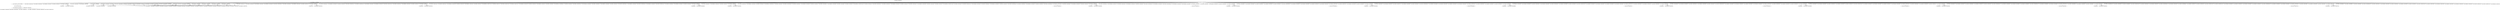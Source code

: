 digraph G {
132180401786016 [label="<class 'ir.DefinitionList'> 132180401786016" ];
132180402210656 [shape=box,label="<class 'ir.LoadImmStat'> 132180402210656" ];
132180402210320 [shape=box,label="<class 'ir.StoreStat'> 132180402210320: t0" ];
132180402210560 [shape=box,label="<class 'ir.LoadStat'> 132180402210560: x" ];
132180402210992 [shape=box,label="<class 'ir.LoadStat'> 132180402210992: x" ];
132180402211136 [shape=box,label="<class 'ir.BinStat'> 132180402211136" ];
132180402211424 [shape=box,label="<class 'ir.StoreStat'> 132180402211424: t3" ];
132180401786160 [shape=box,label="<class 'ir.StatList'> 132180401786160" ];
132180401786160 -> 132180402210656 [pos=0];
132180401786160 -> 132180402210320 [pos=1];
132180401786160 -> 132180402210560 [pos=2];
132180401786160 -> 132180402210992 [pos=3];
132180401786160 -> 132180402211136 [pos=4];
132180401786160 -> 132180402211424 [pos=5];
132180401786400 [shape=box,label="<class 'ir.Block'> 132180401786400" ];
132180401786400 -> 132180401786160;
132180401786400 -> 132180401786016;
132180401784048 [label="<class 'ir.FunctionDef'> 132180401784048: square" ];
132180401784048 -> 132180401786400;
132180402449280 [label="<class 'ir.DefinitionList'> 132180402449280" ];
132180402449280 -> 132180401784048 [pos=0];
132180402210512 [shape=box,label="<class 'ir.LoadImmStat'> 132180402210512" ];
132180402211616 [shape=box,label="<class 'ir.UnaryStat'> 132180402211616" ];
132180402212720 [shape=box,label="<class 'ir.StoreStat'> 132180402212720: t5" ];
132180402212576 [shape=box,label="<class 'ir.ReadCommand'> 132180402212576" ];
132180402212336 [shape=box,label="<class 'ir.StoreStat'> 132180402212336: t6" ];
132180402192688 [shape=box,label="<class 'ir.LoadStat'> 132180402192688: x" ];
132180402193072 [shape=box,label="<class 'ir.LoadImmStat'> 132180402193072" ];
132180402193216 [shape=box,label="<class 'ir.BinStat'> 132180402193216" ];
132180402194896 [shape=box,label="<class 'ir.BranchStat'> 132180402194896" ];
132180402194896 -> 132180402194656 [label=label2];
132180402194896 -> 132180402193312;
132180402193600 [shape=box,label="<class 'ir.LoadStat'> 132180402193600: x" ];
132180402193888 [shape=box,label="<class 'ir.PrintCommand'> 132180402193888" ];
132180402194944 [shape=box,label="<class 'ir.BranchStat'> 132180402194944" ];
132180402194944 -> 132180402194128 [label=label1];
132180402194944 -> 132180415169568;
132180402194656 [shape=box,label="<class 'ir.EmptyStat'> 132180402194656" ];
132180402212192 [shape=box,label="<class 'ir.LoadStat'> 132180402212192: x" ];
132180402192496 [shape=box,label="<class 'ir.UnaryStat'> 132180402192496" ];
132180402192832 [shape=box,label="<class 'ir.PrintCommand'> 132180402192832" ];
132180402194128 [shape=box,label="<class 'ir.EmptyStat'> 132180402194128" ];
132180402194608 [shape=box,label="<class 'ir.LoadImmStat'> 132180402194608" ];
132180402196384 [shape=box,label="<class 'ir.StoreStat'> 132180402196384: t15" ];
132180401796000 [shape=box,label="<class 'ir.EmptyStat'> 132180401796000" ];
132180402196288 [shape=box,label="<class 'ir.LoadStat'> 132180402196288: x" ];
132180402176880 [shape=box,label="<class 'ir.LoadImmStat'> 132180402176880" ];
132180402177408 [shape=box,label="<class 'ir.BinStat'> 132180402177408" ];
132180402178656 [shape=box,label="<class 'ir.BranchStat'> 132180402178656" ];
132180402178656 -> 132180402178512 [label=label4];
132180402178656 -> 132180402177504;
132180402196192 [shape=box,label="<class 'ir.BranchStat'> 132180402196192" ];
132180402196192 -> 132180415169568 [label=square];
132180402196192 -> 132180415169568;
132180402196240 [shape=box,label="<class 'ir.LoadStat'> 132180402196240: x" ];
132180402195904 [shape=box,label="<class 'ir.LoadImmStat'> 132180402195904" ];
132180402195760 [shape=box,label="<class 'ir.BinStat'> 132180402195760" ];
132180402195472 [shape=box,label="<class 'ir.StoreStat'> 132180402195472: t18" ];
132180402195376 [shape=box,label="<class 'ir.LoadStat'> 132180402195376: squ" ];
132180402194992 [shape=box,label="<class 'ir.PrintCommand'> 132180402194992" ];
132180402178608 [shape=box,label="<class 'ir.BranchStat'> 132180402178608" ];
132180402178608 -> 132180401796000 [label=label3];
132180402178608 -> 132180415169568;
132180402178512 [shape=box,label="<class 'ir.EmptyStat'> 132180402178512" ];
132180402179952 [shape=box,label="<class 'ir.LoadImmStat'> 132180402179952" ];
132180402179760 [shape=box,label="<class 'ir.StoreStat'> 132180402179760: t24" ];
132180402180000 [shape=box,label="<class 'ir.EmptyStat'> 132180402180000" ];
132180401970624 [shape=box,label="<class 'ir.LoadStat'> 132180401970624: x" ];
132180401970384 [shape=box,label="<class 'ir.LoadImmStat'> 132180401970384" ];
132180401970720 [shape=box,label="<class 'ir.BinStat'> 132180401970720" ];
132180401971152 [shape=box,label="<class 'ir.BranchStat'> 132180401971152" ];
132180401971152 -> 132180401971056 [label=label6];
132180401971152 -> 132180401970816;
132180402179616 [shape=box,label="<class 'ir.LoadStat'> 132180402179616: x" ];
132180402179424 [shape=box,label="<class 'ir.LoadStat'> 132180402179424: x" ];
132180402179088 [shape=box,label="<class 'ir.LoadImmStat'> 132180402179088" ];
132180402178944 [shape=box,label="<class 'ir.BinStat'> 132180402178944" ];
132180402178320 [shape=box,label="<class 'ir.LoadImmStat'> 132180402178320" ];
132180402178176 [shape=box,label="<class 'ir.BinStat'> 132180402178176" ];
132180402177792 [shape=box,label="<class 'ir.LoadPtrToSym'> 132180402177792: arr" ];
132180402177312 [shape=box,label="<class 'ir.BinStat'> 132180402177312" ];
132180402177264 [shape=box,label="<class 'ir.StoreStat'> 132180402177264: t25" ];
132180402177024 [shape=box,label="<class 'ir.LoadStat'> 132180402177024: x" ];
132180402176496 [shape=box,label="<class 'ir.LoadImmStat'> 132180402176496" ];
132180401967264 [shape=box,label="<class 'ir.BinStat'> 132180401967264" ];
132180401967744 [shape=box,label="<class 'ir.LoadImmStat'> 132180401967744" ];
132180401968752 [shape=box,label="<class 'ir.BinStat'> 132180401968752" ];
132180401968800 [shape=box,label="<class 'ir.LoadPtrToSym'> 132180401968800: arr" ];
132180401969136 [shape=box,label="<class 'ir.BinStat'> 132180401969136" ];
132180401969184 [shape=box,label="<class 'ir.LoadStat'> 132180401969184: t44" ];
132180401969664 [shape=box,label="<class 'ir.PrintCommand'> 132180401969664" ];
132180401969376 [shape=box,label="<class 'ir.LoadStat'> 132180401969376: x" ];
132180401969904 [shape=box,label="<class 'ir.LoadImmStat'> 132180401969904" ];
132180401970192 [shape=box,label="<class 'ir.BinStat'> 132180401970192" ];
132180401970336 [shape=box,label="<class 'ir.StoreStat'> 132180401970336: t47" ];
132180401590336 [shape=box,label="<class 'ir.BranchStat'> 132180401590336" ];
132180401590336 -> 132180402180000 [label=label5];
132180401590336 -> 132180415169568;
132180401971056 [shape=box,label="<class 'ir.EmptyStat'> 132180401971056" ];
132180401590576 [shape=box,label="<class 'ir.LoadImmStat'> 132180401590576" ];
132180401590768 [shape=box,label="<class 'ir.StoreStat'> 132180401590768: t51" ];
132180401590912 [shape=box,label="<class 'ir.LoadImmStat'> 132180401590912" ];
132180401591104 [shape=box,label="<class 'ir.StoreStat'> 132180401591104: t52" ];
132180401590528 [shape=box,label="<class 'ir.EmptyStat'> 132180401590528" ];
132180401638032 [shape=box,label="<class 'ir.LoadStat'> 132180401638032: x" ];
132180401638224 [shape=box,label="<class 'ir.LoadImmStat'> 132180401638224" ];
132180401638368 [shape=box,label="<class 'ir.BinStat'> 132180401638368" ];
132180401638848 [shape=box,label="<class 'ir.BranchStat'> 132180401638848" ];
132180401638848 -> 132180401638704 [label=label10];
132180401638848 -> 132180401638464;
132180401639040 [shape=box,label="<class 'ir.EmptyStat'> 132180401639040" ];
132180401636976 [shape=box,label="<class 'ir.LoadStat'> 132180401636976: y" ];
132180401637168 [shape=box,label="<class 'ir.LoadImmStat'> 132180401637168" ];
132180401637312 [shape=box,label="<class 'ir.BinStat'> 132180401637312" ];
132180401637792 [shape=box,label="<class 'ir.BranchStat'> 132180401637792" ];
132180401637792 -> 132180401637648 [label=label8];
132180401637792 -> 132180401637408;
132180401591248 [shape=box,label="<class 'ir.LoadStat'> 132180401591248: x" ];
132180401591632 [shape=box,label="<class 'ir.LoadImmStat'> 132180401591632" ];
132180401591392 [shape=box,label="<class 'ir.BinStat'> 132180401591392" ];
132180401592448 [shape=box,label="<class 'ir.LoadPtrToSym'> 132180401592448: arr" ];
132180401592640 [shape=box,label="<class 'ir.BinStat'> 132180401592640" ];
132180401592688 [shape=box,label="<class 'ir.LoadStat'> 132180401592688: t59" ];
132180401592832 [shape=box,label="<class 'ir.LoadStat'> 132180401592832: x" ];
132180401593168 [shape=box,label="<class 'ir.LoadImmStat'> 132180401593168" ];
132180401593312 [shape=box,label="<class 'ir.BinStat'> 132180401593312" ];
132180401593600 [shape=box,label="<class 'ir.LoadStat'> 132180401593600: y" ];
132180401593840 [shape=box,label="<class 'ir.LoadImmStat'> 132180401593840" ];
132180401593984 [shape=box,label="<class 'ir.BinStat'> 132180401593984" ];
132180401594224 [shape=box,label="<class 'ir.BinStat'> 132180401594224" ];
132180401615152 [shape=box,label="<class 'ir.LoadPtrToSym'> 132180401615152: multid" ];
132180401615344 [shape=box,label="<class 'ir.BinStat'> 132180401615344" ];
132180401615392 [shape=box,label="<class 'ir.StoreStat'> 132180401615392: t57" ];
132180401615632 [shape=box,label="<class 'ir.LoadStat'> 132180401615632: x" ];
132180401616016 [shape=box,label="<class 'ir.LoadImmStat'> 132180401616016" ];
132180401616160 [shape=box,label="<class 'ir.BinStat'> 132180401616160" ];
132180401616448 [shape=box,label="<class 'ir.LoadStat'> 132180401616448: y" ];
132180401616688 [shape=box,label="<class 'ir.LoadImmStat'> 132180401616688" ];
132180401616832 [shape=box,label="<class 'ir.BinStat'> 132180401616832" ];
132180401615728 [shape=box,label="<class 'ir.BinStat'> 132180401615728" ];
132180401618176 [shape=box,label="<class 'ir.LoadPtrToSym'> 132180401618176: multid" ];
132180401618464 [shape=box,label="<class 'ir.BinStat'> 132180401618464" ];
132180401618512 [shape=box,label="<class 'ir.LoadStat'> 132180401618512: t82" ];
132180401618656 [shape=box,label="<class 'ir.PrintCommand'> 132180401618656" ];
132180401635392 [shape=box,label="<class 'ir.LoadStat'> 132180401635392: x" ];
132180401635584 [shape=box,label="<class 'ir.LoadImmStat'> 132180401635584" ];
132180401635728 [shape=box,label="<class 'ir.BinStat'> 132180401635728" ];
132180401636016 [shape=box,label="<class 'ir.StoreStat'> 132180401636016: t85" ];
132180401636160 [shape=box,label="<class 'ir.LoadStat'> 132180401636160: y" ];
132180401636400 [shape=box,label="<class 'ir.LoadImmStat'> 132180401636400" ];
132180401636544 [shape=box,label="<class 'ir.BinStat'> 132180401636544" ];
132180401636832 [shape=box,label="<class 'ir.StoreStat'> 132180401636832: t88" ];
132180401637744 [shape=box,label="<class 'ir.BranchStat'> 132180401637744" ];
132180401637744 -> 132180401639040 [label=label7];
132180401637744 -> 132180415169568;
132180401637648 [shape=box,label="<class 'ir.EmptyStat'> 132180401637648" ];
132180401638800 [shape=box,label="<class 'ir.BranchStat'> 132180401638800" ];
132180401638800 -> 132180401590528 [label=label9];
132180401638800 -> 132180415169568;
132180401638704 [shape=box,label="<class 'ir.EmptyStat'> 132180401638704" ];
132180401943216 [label="<class 'ir.Const'> 132180401943216" ];
132180401943936 [shape=box,label="<class 'ir.AssignStat'> 132180401943936: a" ];
132180401943936 -> 132180401943216;
132180401615536 [shape=box,label="<class 'ir.EmptyStat'> 132180401615536" ];
132180401648688 [shape=box,label="<class 'ir.LoadStat'> 132180401648688: a" ];
132180401648976 [shape=box,label="<class 'ir.LoadImmStat'> 132180401648976" ];
132180401649120 [shape=box,label="<class 'ir.BinStat'> 132180401649120" ];
132180401649648 [shape=box,label="<class 'ir.BranchStat'> 132180401649648" ];
132180401649648 -> 132180401649504 [label=label13];
132180401649648 -> 132180401649216;
132180401639184 [shape=box,label="<class 'ir.LoadStat'> 132180401639184: a" ];
132180401647728 [shape=box,label="<class 'ir.PrintCommand'> 132180401647728" ];
132180401647968 [shape=box,label="<class 'ir.LoadStat'> 132180401647968: a" ];
132180401648160 [shape=box,label="<class 'ir.LoadImmStat'> 132180401648160" ];
132180401648304 [shape=box,label="<class 'ir.BinStat'> 132180401648304" ];
132180401648592 [shape=box,label="<class 'ir.StoreStat'> 132180401648592: t99" ];
132180401649744 [shape=box,label="<class 'ir.BranchStat'> 132180401649744" ];
132180401649744 -> 132180401615536 [label=label11];
132180401649744 -> 132180415169568;
132180401649504 [shape=box,label="<class 'ir.EmptyStat'> 132180401649504" ];
132180401649600 [shape=box,label="<class 'ir.LoadImmStat'> 132180401649600" ];
132180401649888 [shape=box,label="<class 'ir.StoreStat'> 132180401649888: t103" ];
132180401650080 [shape=box,label="<class 'ir.LoadImmStat'> 132180401650080" ];
132180401650464 [shape=box,label="<class 'ir.PrintCommand'> 132180401650464" ];
132180401944704 [label="<class 'ir.Const'> 132180401944704" ];
132180401945184 [shape=box,label="<class 'ir.AssignStat'> 132180401945184: i" ];
132180401945184 -> 132180401944704;
132180401796048 [shape=box,label="<class 'ir.EmptyStat'> 132180401796048" ];
132180401455504 [shape=box,label="<class 'ir.LoadStat'> 132180401455504: i" ];
132180401455792 [shape=box,label="<class 'ir.LoadImmStat'> 132180401455792" ];
132180401455936 [shape=box,label="<class 'ir.BinStat'> 132180401455936" ];
132180401456464 [shape=box,label="<class 'ir.BranchStat'> 132180401456464" ];
132180401456464 -> 132180401456320 [label=label16];
132180401456464 -> 132180401456032;
132180401650800 [shape=box,label="<class 'ir.LoadStat'> 132180401650800: i" ];
132180401651088 [shape=box,label="<class 'ir.PrintCommand'> 132180401651088" ];
132180401650656 [shape=box,label="<class 'ir.LoadStat'> 132180401650656: i" ];
132180401651520 [shape=box,label="<class 'ir.LoadImmStat'> 132180401651520" ];
132180401455216 [shape=box,label="<class 'ir.BinStat'> 132180401455216" ];
132180401455408 [shape=box,label="<class 'ir.StoreStat'> 132180401455408: t110" ];
132180401456560 [shape=box,label="<class 'ir.BranchStat'> 132180401456560" ];
132180401456560 -> 132180401796048 [label=label14];
132180401456560 -> 132180415169568;
132180401456320 [shape=box,label="<class 'ir.EmptyStat'> 132180401456320" ];
132180401456224 [shape=box,label="<class 'ir.LoadImmStat'> 132180401456224" ];
132180401456944 [shape=box,label="<class 'ir.PrintCommand'> 132180401456944" ];
132180401457136 [shape=box,label="<class 'ir.LoadImmStat'> 132180401457136" ];
132180401457520 [shape=box,label="<class 'ir.PrintCommand'> 132180401457520" ];
132180401946240 [label="<class 'ir.Const'> 132180401946240" ];
132180401914496 [shape=box,label="<class 'ir.AssignStat'> 132180401914496: j" ];
132180401914496 -> 132180401946240;
132180401795712 [shape=box,label="<class 'ir.EmptyStat'> 132180401795712" ];
132180401479744 [shape=box,label="<class 'ir.LoadStat'> 132180401479744: j" ];
132180401479936 [shape=box,label="<class 'ir.LoadImmStat'> 132180401479936" ];
132180401480080 [shape=box,label="<class 'ir.BinStat'> 132180401480080" ];
132180401480608 [shape=box,label="<class 'ir.BranchStat'> 132180401480608" ];
132180401480608 -> 132180401480464 [label=label19];
132180401480608 -> 132180401480176;
132180401457856 [shape=box,label="<class 'ir.LoadStat'> 132180401457856: j" ];
132180401458144 [shape=box,label="<class 'ir.PrintCommand'> 132180401458144" ];
132180401457712 [shape=box,label="<class 'ir.LoadStat'> 132180401457712: j" ];
132180401458576 [shape=box,label="<class 'ir.LoadImmStat'> 132180401458576" ];
132180401458720 [shape=box,label="<class 'ir.BinStat'> 132180401458720" ];
132180401459008 [shape=box,label="<class 'ir.StoreStat'> 132180401459008: t122" ];
132180401480704 [shape=box,label="<class 'ir.BranchStat'> 132180401480704" ];
132180401480704 -> 132180401795712 [label=label17];
132180401480704 -> 132180415169568;
132180401480464 [shape=box,label="<class 'ir.EmptyStat'> 132180401480464" ];
132180401480368 [shape=box,label="<class 'ir.LoadImmStat'> 132180401480368" ];
132180401481088 [shape=box,label="<class 'ir.PrintCommand'> 132180401481088" ];
132180401481280 [shape=box,label="<class 'ir.LoadImmStat'> 132180401481280" ];
132180401481664 [shape=box,label="<class 'ir.PrintCommand'> 132180401481664" ];
132180401915552 [label="<class 'ir.Const'> 132180401915552" ];
132180401916224 [shape=box,label="<class 'ir.AssignStat'> 132180401916224: k" ];
132180401916224 -> 132180401915552;
132180401796480 [shape=box,label="<class 'ir.EmptyStat'> 132180401796480" ];
132180401487984 [shape=box,label="<class 'ir.LoadStat'> 132180401487984: k" ];
132180401488272 [shape=box,label="<class 'ir.LoadImmStat'> 132180401488272" ];
132180401488416 [shape=box,label="<class 'ir.BinStat'> 132180401488416" ];
132180401488944 [shape=box,label="<class 'ir.BranchStat'> 132180401488944" ];
132180401488944 -> 132180401488800 [label=label22];
132180401488944 -> 132180401488512;
132180401482000 [shape=box,label="<class 'ir.LoadImmStat'> 132180401482000" ];
132180401482288 [shape=box,label="<class 'ir.PrintCommand'> 132180401482288" ];
132180401482480 [shape=box,label="<class 'ir.LoadStat'> 132180401482480: k" ];
132180401482864 [shape=box,label="<class 'ir.PrintCommand'> 132180401482864" ];
132180401481856 [shape=box,label="<class 'ir.LoadStat'> 132180401481856: k" ];
132180401483296 [shape=box,label="<class 'ir.LoadImmStat'> 132180401483296" ];
132180401483440 [shape=box,label="<class 'ir.BinStat'> 132180401483440" ];
132180401483728 [shape=box,label="<class 'ir.StoreStat'> 132180401483728: t136" ];
132180401489040 [shape=box,label="<class 'ir.BranchStat'> 132180401489040" ];
132180401489040 -> 132180401796480 [label=label20];
132180401489040 -> 132180415169568;
132180401488800 [shape=box,label="<class 'ir.EmptyStat'> 132180401488800" ];
132180401488704 [shape=box,label="<class 'ir.LoadImmStat'> 132180401488704" ];
132180401489424 [shape=box,label="<class 'ir.PrintCommand'> 132180401489424" ];
132180401489616 [shape=box,label="<class 'ir.LoadImmStat'> 132180401489616" ];
132180401490000 [shape=box,label="<class 'ir.PrintCommand'> 132180401490000" ];
132180401917328 [label="<class 'ir.Const'> 132180401917328" ];
132180401917376 [shape=box,label="<class 'ir.AssignStat'> 132180401917376: m" ];
132180401917376 -> 132180401917328;
132180401795616 [shape=box,label="<class 'ir.EmptyStat'> 132180401795616" ];
132180401491584 [shape=box,label="<class 'ir.LoadStat'> 132180401491584: m" ];
132180401491872 [shape=box,label="<class 'ir.LoadImmStat'> 132180401491872" ];
132180401504368 [shape=box,label="<class 'ir.BinStat'> 132180401504368" ];
132180401504896 [shape=box,label="<class 'ir.BranchStat'> 132180401504896" ];
132180401504896 -> 132180401504752 [label=label25];
132180401504896 -> 132180401504464;
132180401490336 [shape=box,label="<class 'ir.LoadStat'> 132180401490336: m" ];
132180401490624 [shape=box,label="<class 'ir.PrintCommand'> 132180401490624" ];
132180401490192 [shape=box,label="<class 'ir.LoadStat'> 132180401490192: m" ];
132180401491056 [shape=box,label="<class 'ir.LoadImmStat'> 132180401491056" ];
132180401491200 [shape=box,label="<class 'ir.BinStat'> 132180401491200" ];
132180401491488 [shape=box,label="<class 'ir.StoreStat'> 132180401491488: t148" ];
132180401504992 [shape=box,label="<class 'ir.BranchStat'> 132180401504992" ];
132180401504992 -> 132180401795616 [label=label23];
132180401504992 -> 132180415169568;
132180401504752 [shape=box,label="<class 'ir.EmptyStat'> 132180401504752" ];
132180401504656 [shape=box,label="<class 'ir.LoadImmStat'> 132180401504656" ];
132180401505376 [shape=box,label="<class 'ir.PrintCommand'> 132180401505376" ];
132180401505568 [shape=box,label="<class 'ir.LoadImmStat'> 132180401505568" ];
132180401505952 [shape=box,label="<class 'ir.PrintCommand'> 132180401505952" ];
132180401812144 [label="<class 'ir.Const'> 132180401812144" ];
132180401813056 [shape=box,label="<class 'ir.AssignStat'> 132180401813056: n" ];
132180401813056 -> 132180401812144;
132180401796336 [shape=box,label="<class 'ir.EmptyStat'> 132180401796336" ];
132180401507536 [shape=box,label="<class 'ir.LoadStat'> 132180401507536: n" ];
132180401507824 [shape=box,label="<class 'ir.LoadImmStat'> 132180401507824" ];
132180401507968 [shape=box,label="<class 'ir.BinStat'> 132180401507968" ];
132180401529040 [shape=box,label="<class 'ir.BranchStat'> 132180401529040" ];
132180401529040 -> 132180401528896 [label=label28];
132180401529040 -> 132180401508064;
132180401506288 [shape=box,label="<class 'ir.LoadStat'> 132180401506288: n" ];
132180401506576 [shape=box,label="<class 'ir.PrintCommand'> 132180401506576" ];
132180401506144 [shape=box,label="<class 'ir.LoadStat'> 132180401506144: n" ];
132180401507008 [shape=box,label="<class 'ir.LoadImmStat'> 132180401507008" ];
132180401507152 [shape=box,label="<class 'ir.BinStat'> 132180401507152" ];
132180401507440 [shape=box,label="<class 'ir.StoreStat'> 132180401507440: t160" ];
132180401529136 [shape=box,label="<class 'ir.BranchStat'> 132180401529136" ];
132180401529136 -> 132180401796336 [label=label26];
132180401529136 -> 132180415169568;
132180401528896 [shape=box,label="<class 'ir.EmptyStat'> 132180401528896" ];
132180401529424 [shape=box,label="<class 'ir.LoadImmStat'> 132180401529424" ];
132180401529520 [shape=box,label="<class 'ir.PrintCommand'> 132180401529520" ];
132180401529712 [shape=box,label="<class 'ir.LoadImmStat'> 132180401529712" ];
132180401530096 [shape=box,label="<class 'ir.PrintCommand'> 132180401530096" ];
132180401813872 [label="<class 'ir.Const'> 132180401813872" ];
132180401814352 [shape=box,label="<class 'ir.AssignStat'> 132180401814352: p" ];
132180401814352 -> 132180401813872;
132180401796576 [shape=box,label="<class 'ir.EmptyStat'> 132180401796576" ];
132180401531680 [shape=box,label="<class 'ir.LoadStat'> 132180401531680: p" ];
132180401531968 [shape=box,label="<class 'ir.LoadImmStat'> 132180401531968" ];
132180401532112 [shape=box,label="<class 'ir.BinStat'> 132180401532112" ];
132180401532640 [shape=box,label="<class 'ir.BranchStat'> 132180401532640" ];
132180401532640 -> 132180401532496 [label=label31];
132180401532640 -> 132180401532208;
132180401530432 [shape=box,label="<class 'ir.LoadStat'> 132180401530432: p" ];
132180401530720 [shape=box,label="<class 'ir.PrintCommand'> 132180401530720" ];
132180401530288 [shape=box,label="<class 'ir.LoadStat'> 132180401530288: p" ];
132180401531152 [shape=box,label="<class 'ir.LoadImmStat'> 132180401531152" ];
132180401531296 [shape=box,label="<class 'ir.BinStat'> 132180401531296" ];
132180401531584 [shape=box,label="<class 'ir.StoreStat'> 132180401531584: t172" ];
132180401532736 [shape=box,label="<class 'ir.BranchStat'> 132180401532736" ];
132180401532736 -> 132180401796576 [label=label29];
132180401532736 -> 132180415169568;
132180401532496 [shape=box,label="<class 'ir.EmptyStat'> 132180401532496" ];
132180401668256 [shape=box,label="<class 'ir.LoadImmStat'> 132180401668256" ];
132180401668352 [shape=box,label="<class 'ir.PrintCommand'> 132180401668352" ];
132180401668592 [shape=box,label="<class 'ir.LoadImmStat'> 132180401668592" ];
132180401668784 [shape=box,label="<class 'ir.StoreStat'> 132180401668784: t178" ];
132180401668880 [shape=box,label="<class 'ir.LoadImmStat'> 132180401668880" ];
132180401669264 [shape=box,label="<class 'ir.PrintCommand'> 132180401669264" ];
132180401782496 [label="<class 'ir.Const'> 132180401782496" ];
132180401780576 [shape=box,label="<class 'ir.AssignStat'> 132180401780576: q" ];
132180401780576 -> 132180401782496;
132180401797296 [shape=box,label="<class 'ir.EmptyStat'> 132180401797296" ];
132180401680496 [shape=box,label="<class 'ir.LoadStat'> 132180401680496: q" ];
132180401680784 [shape=box,label="<class 'ir.LoadImmStat'> 132180401680784" ];
132180401680928 [shape=box,label="<class 'ir.BinStat'> 132180401680928" ];
132180401681456 [shape=box,label="<class 'ir.BranchStat'> 132180401681456" ];
132180401681456 -> 132180401681312 [label=label34];
132180401681456 -> 132180401681024;
132180401669504 [shape=box,label="<class 'ir.LoadStat'> 132180401669504: sum" ];
132180401669792 [shape=box,label="<class 'ir.LoadStat'> 132180401669792: q" ];
132180401669936 [shape=box,label="<class 'ir.BinStat'> 132180401669936" ];
132180401670224 [shape=box,label="<class 'ir.StoreStat'> 132180401670224: t183" ];
132180401670320 [shape=box,label="<class 'ir.LoadStat'> 132180401670320: q" ];
132180401670704 [shape=box,label="<class 'ir.PrintCommand'> 132180401670704" ];
132180401670896 [shape=box,label="<class 'ir.LoadStat'> 132180401670896: sum" ];
132180401671280 [shape=box,label="<class 'ir.PrintCommand'> 132180401671280" ];
132180401669456 [shape=box,label="<class 'ir.LoadStat'> 132180401669456: q" ];
132180401671712 [shape=box,label="<class 'ir.LoadImmStat'> 132180401671712" ];
132180401671856 [shape=box,label="<class 'ir.BinStat'> 132180401671856" ];
132180401672144 [shape=box,label="<class 'ir.StoreStat'> 132180401672144: t190" ];
132180401681552 [shape=box,label="<class 'ir.BranchStat'> 132180401681552" ];
132180401681552 -> 132180401797296 [label=label32];
132180401681552 -> 132180415169568;
132180401681312 [shape=box,label="<class 'ir.EmptyStat'> 132180401681312" ];
132180401681216 [shape=box,label="<class 'ir.LoadStat'> 132180401681216: sum" ];
132180401681936 [shape=box,label="<class 'ir.PrintCommand'> 132180401681936" ];
132180401682128 [shape=box,label="<class 'ir.LoadImmStat'> 132180401682128" ];
132180401682512 [shape=box,label="<class 'ir.PrintCommand'> 132180401682512" ];
132180401682752 [shape=box,label="<class 'ir.LoadImmStat'> 132180401682752" ];
132180401682944 [shape=box,label="<class 'ir.StoreStat'> 132180401682944: t198" ];
132180401683040 [shape=box,label="<class 'ir.LoadImmStat'> 132180401683040" ];
132180401683424 [shape=box,label="<class 'ir.PrintCommand'> 132180401683424" ];
132180401779184 [label="<class 'ir.Const'> 132180401779184" ];
132180402209168 [shape=box,label="<class 'ir.AssignStat'> 132180402209168: r" ];
132180402209168 -> 132180401779184;
132180401797200 [shape=box,label="<class 'ir.EmptyStat'> 132180401797200" ];
132180401706368 [shape=box,label="<class 'ir.LoadStat'> 132180401706368: r" ];
132180401706656 [shape=box,label="<class 'ir.LoadImmStat'> 132180401706656" ];
132180401706800 [shape=box,label="<class 'ir.BinStat'> 132180401706800" ];
132180401707328 [shape=box,label="<class 'ir.BranchStat'> 132180401707328" ];
132180401707328 -> 132180401707184 [label=label37];
132180401707328 -> 132180401706896;
132180401683664 [shape=box,label="<class 'ir.LoadStat'> 132180401683664: x" ];
132180401683952 [shape=box,label="<class 'ir.LoadStat'> 132180401683952: r" ];
132180401684096 [shape=box,label="<class 'ir.BinStat'> 132180401684096" ];
132180401684384 [shape=box,label="<class 'ir.StoreStat'> 132180401684384: t203" ];
132180401705024 [shape=box,label="<class 'ir.LoadStat'> 132180401705024: x" ];
132180401705408 [shape=box,label="<class 'ir.PrintCommand'> 132180401705408" ];
132180401705648 [shape=box,label="<class 'ir.LoadStat'> 132180401705648: r" ];
132180401705840 [shape=box,label="<class 'ir.LoadImmStat'> 132180401705840" ];
132180401705984 [shape=box,label="<class 'ir.BinStat'> 132180401705984" ];
132180401706272 [shape=box,label="<class 'ir.StoreStat'> 132180401706272: t208" ];
132180401707424 [shape=box,label="<class 'ir.BranchStat'> 132180401707424" ];
132180401707424 -> 132180401797200 [label=label35];
132180401707424 -> 132180415169568;
132180401707184 [shape=box,label="<class 'ir.EmptyStat'> 132180401707184" ];
132180401707088 [shape=box,label="<class 'ir.LoadStat'> 132180401707088: x" ];
132180401707808 [shape=box,label="<class 'ir.PrintCommand'> 132180401707808" ];
132180401708000 [shape=box,label="<class 'ir.LoadImmStat'> 132180401708000" ];
132180401708384 [shape=box,label="<class 'ir.PrintCommand'> 132180401708384" ];
132180401786832 [shape=box,label="<class 'ir.StatList'> 132180401786832" ];
132180401786832 -> 132180402210512 [pos=0];
132180401786832 -> 132180402211616 [pos=1];
132180401786832 -> 132180402212720 [pos=2];
132180401786832 -> 132180402212576 [pos=3];
132180401786832 -> 132180402212336 [pos=4];
132180401786832 -> 132180402192688 [pos=5];
132180401786832 -> 132180402193072 [pos=6];
132180401786832 -> 132180402193216 [pos=7];
132180401786832 -> 132180402194896 [pos=8];
132180401786832 -> 132180402193600 [pos=9];
132180401786832 -> 132180402193888 [pos=10];
132180401786832 -> 132180402194944 [pos=11];
132180401786832 -> 132180402194656 [pos=12];
132180401786832 -> 132180402212192 [pos=13];
132180401786832 -> 132180402192496 [pos=14];
132180401786832 -> 132180402192832 [pos=15];
132180401786832 -> 132180402194128 [pos=16];
132180401786832 -> 132180402194608 [pos=17];
132180401786832 -> 132180402196384 [pos=18];
132180401786832 -> 132180401796000 [pos=19];
132180401786832 -> 132180402196288 [pos=20];
132180401786832 -> 132180402176880 [pos=21];
132180401786832 -> 132180402177408 [pos=22];
132180401786832 -> 132180402178656 [pos=23];
132180401786832 -> 132180402196192 [pos=24];
132180401786832 -> 132180402196240 [pos=25];
132180401786832 -> 132180402195904 [pos=26];
132180401786832 -> 132180402195760 [pos=27];
132180401786832 -> 132180402195472 [pos=28];
132180401786832 -> 132180402195376 [pos=29];
132180401786832 -> 132180402194992 [pos=30];
132180401786832 -> 132180402178608 [pos=31];
132180401786832 -> 132180402178512 [pos=32];
132180401786832 -> 132180402179952 [pos=33];
132180401786832 -> 132180402179760 [pos=34];
132180401786832 -> 132180402180000 [pos=35];
132180401786832 -> 132180401970624 [pos=36];
132180401786832 -> 132180401970384 [pos=37];
132180401786832 -> 132180401970720 [pos=38];
132180401786832 -> 132180401971152 [pos=39];
132180401786832 -> 132180402179616 [pos=40];
132180401786832 -> 132180402179424 [pos=41];
132180401786832 -> 132180402179088 [pos=42];
132180401786832 -> 132180402178944 [pos=43];
132180401786832 -> 132180402178320 [pos=44];
132180401786832 -> 132180402178176 [pos=45];
132180401786832 -> 132180402177792 [pos=46];
132180401786832 -> 132180402177312 [pos=47];
132180401786832 -> 132180402177264 [pos=48];
132180401786832 -> 132180402177024 [pos=49];
132180401786832 -> 132180402176496 [pos=50];
132180401786832 -> 132180401967264 [pos=51];
132180401786832 -> 132180401967744 [pos=52];
132180401786832 -> 132180401968752 [pos=53];
132180401786832 -> 132180401968800 [pos=54];
132180401786832 -> 132180401969136 [pos=55];
132180401786832 -> 132180401969184 [pos=56];
132180401786832 -> 132180401969664 [pos=57];
132180401786832 -> 132180401969376 [pos=58];
132180401786832 -> 132180401969904 [pos=59];
132180401786832 -> 132180401970192 [pos=60];
132180401786832 -> 132180401970336 [pos=61];
132180401786832 -> 132180401590336 [pos=62];
132180401786832 -> 132180401971056 [pos=63];
132180401786832 -> 132180401590576 [pos=64];
132180401786832 -> 132180401590768 [pos=65];
132180401786832 -> 132180401590912 [pos=66];
132180401786832 -> 132180401591104 [pos=67];
132180401786832 -> 132180401590528 [pos=68];
132180401786832 -> 132180401638032 [pos=69];
132180401786832 -> 132180401638224 [pos=70];
132180401786832 -> 132180401638368 [pos=71];
132180401786832 -> 132180401638848 [pos=72];
132180401786832 -> 132180401639040 [pos=73];
132180401786832 -> 132180401636976 [pos=74];
132180401786832 -> 132180401637168 [pos=75];
132180401786832 -> 132180401637312 [pos=76];
132180401786832 -> 132180401637792 [pos=77];
132180401786832 -> 132180401591248 [pos=78];
132180401786832 -> 132180401591632 [pos=79];
132180401786832 -> 132180401591392 [pos=80];
132180401786832 -> 132180401592448 [pos=81];
132180401786832 -> 132180401592640 [pos=82];
132180401786832 -> 132180401592688 [pos=83];
132180401786832 -> 132180401592832 [pos=84];
132180401786832 -> 132180401593168 [pos=85];
132180401786832 -> 132180401593312 [pos=86];
132180401786832 -> 132180401593600 [pos=87];
132180401786832 -> 132180401593840 [pos=88];
132180401786832 -> 132180401593984 [pos=89];
132180401786832 -> 132180401594224 [pos=90];
132180401786832 -> 132180401615152 [pos=91];
132180401786832 -> 132180401615344 [pos=92];
132180401786832 -> 132180401615392 [pos=93];
132180401786832 -> 132180401615632 [pos=94];
132180401786832 -> 132180401616016 [pos=95];
132180401786832 -> 132180401616160 [pos=96];
132180401786832 -> 132180401616448 [pos=97];
132180401786832 -> 132180401616688 [pos=98];
132180401786832 -> 132180401616832 [pos=99];
132180401786832 -> 132180401615728 [pos=100];
132180401786832 -> 132180401618176 [pos=101];
132180401786832 -> 132180401618464 [pos=102];
132180401786832 -> 132180401618512 [pos=103];
132180401786832 -> 132180401618656 [pos=104];
132180401786832 -> 132180401635392 [pos=105];
132180401786832 -> 132180401635584 [pos=106];
132180401786832 -> 132180401635728 [pos=107];
132180401786832 -> 132180401636016 [pos=108];
132180401786832 -> 132180401636160 [pos=109];
132180401786832 -> 132180401636400 [pos=110];
132180401786832 -> 132180401636544 [pos=111];
132180401786832 -> 132180401636832 [pos=112];
132180401786832 -> 132180401637744 [pos=113];
132180401786832 -> 132180401637648 [pos=114];
132180401786832 -> 132180401638800 [pos=115];
132180401786832 -> 132180401638704 [pos=116];
132180401786832 -> 132180401943936 [pos=117];
132180401786832 -> 132180401615536 [pos=118];
132180401786832 -> 132180401648688 [pos=119];
132180401786832 -> 132180401648976 [pos=120];
132180401786832 -> 132180401649120 [pos=121];
132180401786832 -> 132180401649648 [pos=122];
132180401786832 -> 132180401639184 [pos=123];
132180401786832 -> 132180401647728 [pos=124];
132180401786832 -> 132180401647968 [pos=125];
132180401786832 -> 132180401648160 [pos=126];
132180401786832 -> 132180401648304 [pos=127];
132180401786832 -> 132180401648592 [pos=128];
132180401786832 -> 132180401649744 [pos=129];
132180401786832 -> 132180401649504 [pos=130];
132180401786832 -> 132180401649600 [pos=131];
132180401786832 -> 132180401649888 [pos=132];
132180401786832 -> 132180401650080 [pos=133];
132180401786832 -> 132180401650464 [pos=134];
132180401786832 -> 132180401945184 [pos=135];
132180401786832 -> 132180401796048 [pos=136];
132180401786832 -> 132180401455504 [pos=137];
132180401786832 -> 132180401455792 [pos=138];
132180401786832 -> 132180401455936 [pos=139];
132180401786832 -> 132180401456464 [pos=140];
132180401786832 -> 132180401650800 [pos=141];
132180401786832 -> 132180401651088 [pos=142];
132180401786832 -> 132180401650656 [pos=143];
132180401786832 -> 132180401651520 [pos=144];
132180401786832 -> 132180401455216 [pos=145];
132180401786832 -> 132180401455408 [pos=146];
132180401786832 -> 132180401456560 [pos=147];
132180401786832 -> 132180401456320 [pos=148];
132180401786832 -> 132180401456224 [pos=149];
132180401786832 -> 132180401456944 [pos=150];
132180401786832 -> 132180401457136 [pos=151];
132180401786832 -> 132180401457520 [pos=152];
132180401786832 -> 132180401914496 [pos=153];
132180401786832 -> 132180401795712 [pos=154];
132180401786832 -> 132180401479744 [pos=155];
132180401786832 -> 132180401479936 [pos=156];
132180401786832 -> 132180401480080 [pos=157];
132180401786832 -> 132180401480608 [pos=158];
132180401786832 -> 132180401457856 [pos=159];
132180401786832 -> 132180401458144 [pos=160];
132180401786832 -> 132180401457712 [pos=161];
132180401786832 -> 132180401458576 [pos=162];
132180401786832 -> 132180401458720 [pos=163];
132180401786832 -> 132180401459008 [pos=164];
132180401786832 -> 132180401480704 [pos=165];
132180401786832 -> 132180401480464 [pos=166];
132180401786832 -> 132180401480368 [pos=167];
132180401786832 -> 132180401481088 [pos=168];
132180401786832 -> 132180401481280 [pos=169];
132180401786832 -> 132180401481664 [pos=170];
132180401786832 -> 132180401916224 [pos=171];
132180401786832 -> 132180401796480 [pos=172];
132180401786832 -> 132180401487984 [pos=173];
132180401786832 -> 132180401488272 [pos=174];
132180401786832 -> 132180401488416 [pos=175];
132180401786832 -> 132180401488944 [pos=176];
132180401786832 -> 132180401482000 [pos=177];
132180401786832 -> 132180401482288 [pos=178];
132180401786832 -> 132180401482480 [pos=179];
132180401786832 -> 132180401482864 [pos=180];
132180401786832 -> 132180401481856 [pos=181];
132180401786832 -> 132180401483296 [pos=182];
132180401786832 -> 132180401483440 [pos=183];
132180401786832 -> 132180401483728 [pos=184];
132180401786832 -> 132180401489040 [pos=185];
132180401786832 -> 132180401488800 [pos=186];
132180401786832 -> 132180401488704 [pos=187];
132180401786832 -> 132180401489424 [pos=188];
132180401786832 -> 132180401489616 [pos=189];
132180401786832 -> 132180401490000 [pos=190];
132180401786832 -> 132180401917376 [pos=191];
132180401786832 -> 132180401795616 [pos=192];
132180401786832 -> 132180401491584 [pos=193];
132180401786832 -> 132180401491872 [pos=194];
132180401786832 -> 132180401504368 [pos=195];
132180401786832 -> 132180401504896 [pos=196];
132180401786832 -> 132180401490336 [pos=197];
132180401786832 -> 132180401490624 [pos=198];
132180401786832 -> 132180401490192 [pos=199];
132180401786832 -> 132180401491056 [pos=200];
132180401786832 -> 132180401491200 [pos=201];
132180401786832 -> 132180401491488 [pos=202];
132180401786832 -> 132180401504992 [pos=203];
132180401786832 -> 132180401504752 [pos=204];
132180401786832 -> 132180401504656 [pos=205];
132180401786832 -> 132180401505376 [pos=206];
132180401786832 -> 132180401505568 [pos=207];
132180401786832 -> 132180401505952 [pos=208];
132180401786832 -> 132180401813056 [pos=209];
132180401786832 -> 132180401796336 [pos=210];
132180401786832 -> 132180401507536 [pos=211];
132180401786832 -> 132180401507824 [pos=212];
132180401786832 -> 132180401507968 [pos=213];
132180401786832 -> 132180401529040 [pos=214];
132180401786832 -> 132180401506288 [pos=215];
132180401786832 -> 132180401506576 [pos=216];
132180401786832 -> 132180401506144 [pos=217];
132180401786832 -> 132180401507008 [pos=218];
132180401786832 -> 132180401507152 [pos=219];
132180401786832 -> 132180401507440 [pos=220];
132180401786832 -> 132180401529136 [pos=221];
132180401786832 -> 132180401528896 [pos=222];
132180401786832 -> 132180401529424 [pos=223];
132180401786832 -> 132180401529520 [pos=224];
132180401786832 -> 132180401529712 [pos=225];
132180401786832 -> 132180401530096 [pos=226];
132180401786832 -> 132180401814352 [pos=227];
132180401786832 -> 132180401796576 [pos=228];
132180401786832 -> 132180401531680 [pos=229];
132180401786832 -> 132180401531968 [pos=230];
132180401786832 -> 132180401532112 [pos=231];
132180401786832 -> 132180401532640 [pos=232];
132180401786832 -> 132180401530432 [pos=233];
132180401786832 -> 132180401530720 [pos=234];
132180401786832 -> 132180401530288 [pos=235];
132180401786832 -> 132180401531152 [pos=236];
132180401786832 -> 132180401531296 [pos=237];
132180401786832 -> 132180401531584 [pos=238];
132180401786832 -> 132180401532736 [pos=239];
132180401786832 -> 132180401532496 [pos=240];
132180401786832 -> 132180401668256 [pos=241];
132180401786832 -> 132180401668352 [pos=242];
132180401786832 -> 132180401668592 [pos=243];
132180401786832 -> 132180401668784 [pos=244];
132180401786832 -> 132180401668880 [pos=245];
132180401786832 -> 132180401669264 [pos=246];
132180401786832 -> 132180401780576 [pos=247];
132180401786832 -> 132180401797296 [pos=248];
132180401786832 -> 132180401680496 [pos=249];
132180401786832 -> 132180401680784 [pos=250];
132180401786832 -> 132180401680928 [pos=251];
132180401786832 -> 132180401681456 [pos=252];
132180401786832 -> 132180401669504 [pos=253];
132180401786832 -> 132180401669792 [pos=254];
132180401786832 -> 132180401669936 [pos=255];
132180401786832 -> 132180401670224 [pos=256];
132180401786832 -> 132180401670320 [pos=257];
132180401786832 -> 132180401670704 [pos=258];
132180401786832 -> 132180401670896 [pos=259];
132180401786832 -> 132180401671280 [pos=260];
132180401786832 -> 132180401669456 [pos=261];
132180401786832 -> 132180401671712 [pos=262];
132180401786832 -> 132180401671856 [pos=263];
132180401786832 -> 132180401672144 [pos=264];
132180401786832 -> 132180401681552 [pos=265];
132180401786832 -> 132180401681312 [pos=266];
132180401786832 -> 132180401681216 [pos=267];
132180401786832 -> 132180401681936 [pos=268];
132180401786832 -> 132180401682128 [pos=269];
132180401786832 -> 132180401682512 [pos=270];
132180401786832 -> 132180401682752 [pos=271];
132180401786832 -> 132180401682944 [pos=272];
132180401786832 -> 132180401683040 [pos=273];
132180401786832 -> 132180401683424 [pos=274];
132180401786832 -> 132180402209168 [pos=275];
132180401786832 -> 132180401797200 [pos=276];
132180401786832 -> 132180401706368 [pos=277];
132180401786832 -> 132180401706656 [pos=278];
132180401786832 -> 132180401706800 [pos=279];
132180401786832 -> 132180401707328 [pos=280];
132180401786832 -> 132180401683664 [pos=281];
132180401786832 -> 132180401683952 [pos=282];
132180401786832 -> 132180401684096 [pos=283];
132180401786832 -> 132180401684384 [pos=284];
132180401786832 -> 132180401705024 [pos=285];
132180401786832 -> 132180401705408 [pos=286];
132180401786832 -> 132180401705648 [pos=287];
132180401786832 -> 132180401705840 [pos=288];
132180401786832 -> 132180401705984 [pos=289];
132180401786832 -> 132180401706272 [pos=290];
132180401786832 -> 132180401707424 [pos=291];
132180401786832 -> 132180401707184 [pos=292];
132180401786832 -> 132180401707088 [pos=293];
132180401786832 -> 132180401707808 [pos=294];
132180401786832 -> 132180401708000 [pos=295];
132180401786832 -> 132180401708384 [pos=296];
132180402210224 [shape=box,label="<class 'ir.Block'> 132180402210224" ];
132180402210224 -> 132180401786832;
132180402210224 -> 132180402449280;
}
